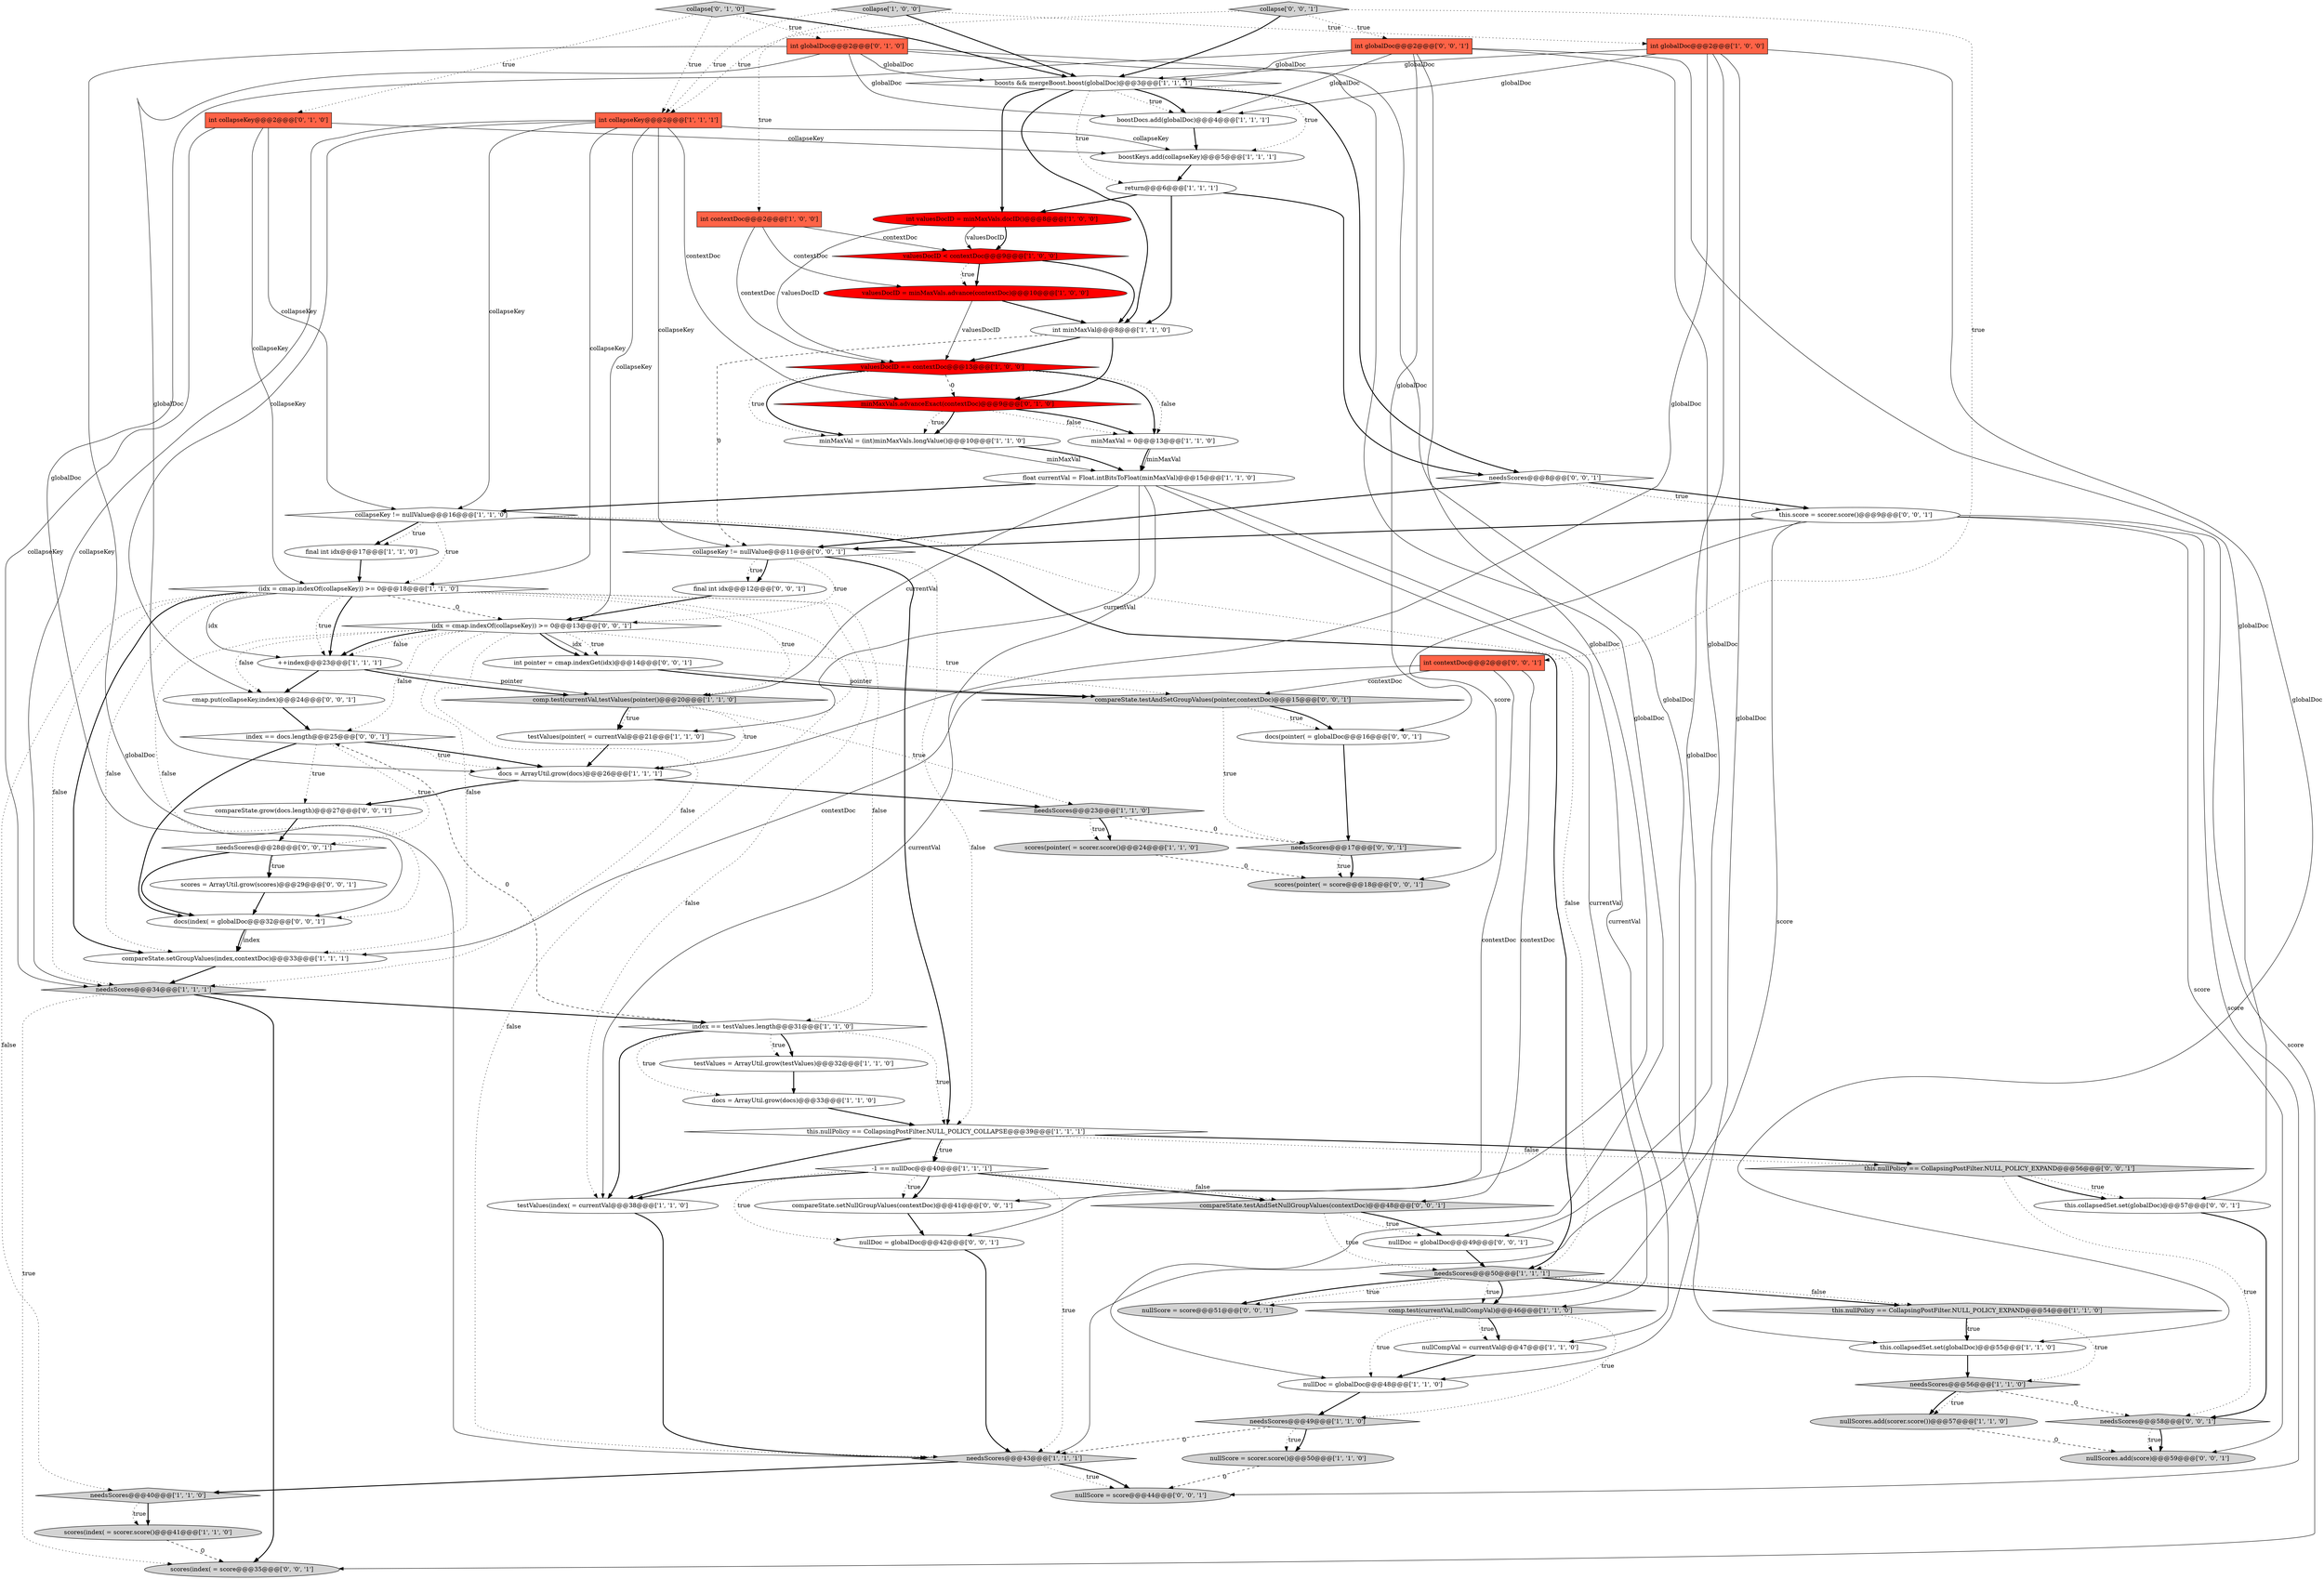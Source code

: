 digraph {
64 [style = filled, label = "cmap.put(collapseKey,index)@@@24@@@['0', '0', '1']", fillcolor = white, shape = ellipse image = "AAA0AAABBB3BBB"];
30 [style = filled, label = "++index@@@23@@@['1', '1', '1']", fillcolor = white, shape = ellipse image = "AAA0AAABBB1BBB"];
77 [style = filled, label = "nullDoc = globalDoc@@@42@@@['0', '0', '1']", fillcolor = white, shape = ellipse image = "AAA0AAABBB3BBB"];
18 [style = filled, label = "testValues = ArrayUtil.grow(testValues)@@@32@@@['1', '1', '0']", fillcolor = white, shape = ellipse image = "AAA0AAABBB1BBB"];
24 [style = filled, label = "testValues(index( = currentVal@@@38@@@['1', '1', '0']", fillcolor = white, shape = ellipse image = "AAA0AAABBB1BBB"];
65 [style = filled, label = "scores(pointer( = score@@@18@@@['0', '0', '1']", fillcolor = lightgray, shape = ellipse image = "AAA0AAABBB3BBB"];
57 [style = filled, label = "collapse['0', '0', '1']", fillcolor = lightgray, shape = diamond image = "AAA0AAABBB3BBB"];
8 [style = filled, label = "this.nullPolicy == CollapsingPostFilter.NULL_POLICY_EXPAND@@@54@@@['1', '1', '0']", fillcolor = lightgray, shape = diamond image = "AAA0AAABBB1BBB"];
72 [style = filled, label = "docs(index( = globalDoc@@@32@@@['0', '0', '1']", fillcolor = white, shape = ellipse image = "AAA0AAABBB3BBB"];
44 [style = filled, label = "collapseKey != nullValue@@@16@@@['1', '1', '0']", fillcolor = white, shape = diamond image = "AAA0AAABBB1BBB"];
7 [style = filled, label = "comp.test(currentVal,nullCompVal)@@@46@@@['1', '1', '0']", fillcolor = lightgray, shape = diamond image = "AAA0AAABBB1BBB"];
42 [style = filled, label = "needsScores@@@40@@@['1', '1', '0']", fillcolor = lightgray, shape = diamond image = "AAA0AAABBB1BBB"];
45 [style = filled, label = "boostDocs.add(globalDoc)@@@4@@@['1', '1', '1']", fillcolor = white, shape = ellipse image = "AAA0AAABBB1BBB"];
63 [style = filled, label = "this.nullPolicy == CollapsingPostFilter.NULL_POLICY_EXPAND@@@56@@@['0', '0', '1']", fillcolor = lightgray, shape = diamond image = "AAA0AAABBB3BBB"];
5 [style = filled, label = "this.collapsedSet.set(globalDoc)@@@55@@@['1', '1', '0']", fillcolor = white, shape = ellipse image = "AAA0AAABBB1BBB"];
25 [style = filled, label = "needsScores@@@49@@@['1', '1', '0']", fillcolor = lightgray, shape = diamond image = "AAA0AAABBB1BBB"];
27 [style = filled, label = "needsScores@@@23@@@['1', '1', '0']", fillcolor = lightgray, shape = diamond image = "AAA0AAABBB1BBB"];
43 [style = filled, label = "minMaxVal = 0@@@13@@@['1', '1', '0']", fillcolor = white, shape = ellipse image = "AAA0AAABBB1BBB"];
26 [style = filled, label = "needsScores@@@43@@@['1', '1', '1']", fillcolor = lightgray, shape = diamond image = "AAA0AAABBB1BBB"];
40 [style = filled, label = "int valuesDocID = minMaxVals.docID()@@@8@@@['1', '0', '0']", fillcolor = red, shape = ellipse image = "AAA1AAABBB1BBB"];
71 [style = filled, label = "docs(pointer( = globalDoc@@@16@@@['0', '0', '1']", fillcolor = white, shape = ellipse image = "AAA0AAABBB3BBB"];
31 [style = filled, label = "int minMaxVal@@@8@@@['1', '1', '0']", fillcolor = white, shape = ellipse image = "AAA0AAABBB1BBB"];
41 [style = filled, label = "-1 == nullDoc@@@40@@@['1', '1', '1']", fillcolor = white, shape = diamond image = "AAA0AAABBB1BBB"];
34 [style = filled, label = "return@@@6@@@['1', '1', '1']", fillcolor = white, shape = ellipse image = "AAA0AAABBB1BBB"];
60 [style = filled, label = "this.collapsedSet.set(globalDoc)@@@57@@@['0', '0', '1']", fillcolor = white, shape = ellipse image = "AAA0AAABBB3BBB"];
68 [style = filled, label = "scores = ArrayUtil.grow(scores)@@@29@@@['0', '0', '1']", fillcolor = white, shape = ellipse image = "AAA0AAABBB3BBB"];
75 [style = filled, label = "nullScores.add(score)@@@59@@@['0', '0', '1']", fillcolor = lightgray, shape = ellipse image = "AAA0AAABBB3BBB"];
76 [style = filled, label = "int contextDoc@@@2@@@['0', '0', '1']", fillcolor = tomato, shape = box image = "AAA0AAABBB3BBB"];
32 [style = filled, label = "scores(pointer( = scorer.score()@@@24@@@['1', '1', '0']", fillcolor = lightgray, shape = ellipse image = "AAA0AAABBB1BBB"];
16 [style = filled, label = "valuesDocID = minMaxVals.advance(contextDoc)@@@10@@@['1', '0', '0']", fillcolor = red, shape = ellipse image = "AAA1AAABBB1BBB"];
35 [style = filled, label = "nullDoc = globalDoc@@@48@@@['1', '1', '0']", fillcolor = white, shape = ellipse image = "AAA0AAABBB1BBB"];
17 [style = filled, label = "int collapseKey@@@2@@@['1', '1', '1']", fillcolor = tomato, shape = box image = "AAA0AAABBB1BBB"];
19 [style = filled, label = "index == testValues.length@@@31@@@['1', '1', '0']", fillcolor = white, shape = diamond image = "AAA0AAABBB1BBB"];
0 [style = filled, label = "docs = ArrayUtil.grow(docs)@@@33@@@['1', '1', '0']", fillcolor = white, shape = ellipse image = "AAA0AAABBB1BBB"];
22 [style = filled, label = "final int idx@@@17@@@['1', '1', '0']", fillcolor = white, shape = ellipse image = "AAA0AAABBB1BBB"];
46 [style = filled, label = "int globalDoc@@@2@@@['0', '1', '0']", fillcolor = tomato, shape = box image = "AAA0AAABBB2BBB"];
50 [style = filled, label = "compareState.grow(docs.length)@@@27@@@['0', '0', '1']", fillcolor = white, shape = ellipse image = "AAA0AAABBB3BBB"];
11 [style = filled, label = "int contextDoc@@@2@@@['1', '0', '0']", fillcolor = tomato, shape = box image = "AAA0AAABBB1BBB"];
37 [style = filled, label = "testValues(pointer( = currentVal@@@21@@@['1', '1', '0']", fillcolor = white, shape = ellipse image = "AAA0AAABBB1BBB"];
10 [style = filled, label = "this.nullPolicy == CollapsingPostFilter.NULL_POLICY_COLLAPSE@@@39@@@['1', '1', '1']", fillcolor = white, shape = diamond image = "AAA0AAABBB1BBB"];
13 [style = filled, label = "boostKeys.add(collapseKey)@@@5@@@['1', '1', '1']", fillcolor = white, shape = ellipse image = "AAA0AAABBB1BBB"];
23 [style = filled, label = "(idx = cmap.indexOf(collapseKey)) >= 0@@@18@@@['1', '1', '0']", fillcolor = white, shape = diamond image = "AAA0AAABBB1BBB"];
28 [style = filled, label = "valuesDocID < contextDoc@@@9@@@['1', '0', '0']", fillcolor = red, shape = diamond image = "AAA1AAABBB1BBB"];
69 [style = filled, label = "compareState.testAndSetGroupValues(pointer,contextDoc)@@@15@@@['0', '0', '1']", fillcolor = lightgray, shape = diamond image = "AAA0AAABBB3BBB"];
29 [style = filled, label = "float currentVal = Float.intBitsToFloat(minMaxVal)@@@15@@@['1', '1', '0']", fillcolor = white, shape = ellipse image = "AAA0AAABBB1BBB"];
4 [style = filled, label = "nullScore = scorer.score()@@@50@@@['1', '1', '0']", fillcolor = lightgray, shape = ellipse image = "AAA0AAABBB1BBB"];
20 [style = filled, label = "compareState.setGroupValues(index,contextDoc)@@@33@@@['1', '1', '1']", fillcolor = white, shape = ellipse image = "AAA0AAABBB1BBB"];
73 [style = filled, label = "nullScore = score@@@44@@@['0', '0', '1']", fillcolor = lightgray, shape = ellipse image = "AAA0AAABBB3BBB"];
38 [style = filled, label = "nullCompVal = currentVal@@@47@@@['1', '1', '0']", fillcolor = white, shape = ellipse image = "AAA0AAABBB1BBB"];
6 [style = filled, label = "valuesDocID == contextDoc@@@13@@@['1', '0', '0']", fillcolor = red, shape = diamond image = "AAA1AAABBB1BBB"];
39 [style = filled, label = "nullScores.add(scorer.score())@@@57@@@['1', '1', '0']", fillcolor = lightgray, shape = ellipse image = "AAA0AAABBB1BBB"];
48 [style = filled, label = "collapse['0', '1', '0']", fillcolor = lightgray, shape = diamond image = "AAA0AAABBB2BBB"];
33 [style = filled, label = "needsScores@@@34@@@['1', '1', '1']", fillcolor = lightgray, shape = diamond image = "AAA0AAABBB1BBB"];
47 [style = filled, label = "int collapseKey@@@2@@@['0', '1', '0']", fillcolor = tomato, shape = box image = "AAA0AAABBB2BBB"];
52 [style = filled, label = "needsScores@@@28@@@['0', '0', '1']", fillcolor = white, shape = diamond image = "AAA0AAABBB3BBB"];
66 [style = filled, label = "needsScores@@@8@@@['0', '0', '1']", fillcolor = white, shape = diamond image = "AAA0AAABBB3BBB"];
74 [style = filled, label = "compareState.testAndSetNullGroupValues(contextDoc)@@@48@@@['0', '0', '1']", fillcolor = lightgray, shape = diamond image = "AAA0AAABBB3BBB"];
67 [style = filled, label = "collapseKey != nullValue@@@11@@@['0', '0', '1']", fillcolor = white, shape = diamond image = "AAA0AAABBB3BBB"];
49 [style = filled, label = "minMaxVals.advanceExact(contextDoc)@@@9@@@['0', '1', '0']", fillcolor = red, shape = diamond image = "AAA1AAABBB2BBB"];
59 [style = filled, label = "nullDoc = globalDoc@@@49@@@['0', '0', '1']", fillcolor = white, shape = ellipse image = "AAA0AAABBB3BBB"];
62 [style = filled, label = "compareState.setNullGroupValues(contextDoc)@@@41@@@['0', '0', '1']", fillcolor = white, shape = ellipse image = "AAA0AAABBB3BBB"];
21 [style = filled, label = "scores(index( = scorer.score()@@@41@@@['1', '1', '0']", fillcolor = lightgray, shape = ellipse image = "AAA0AAABBB1BBB"];
51 [style = filled, label = "index == docs.length@@@25@@@['0', '0', '1']", fillcolor = white, shape = diamond image = "AAA0AAABBB3BBB"];
70 [style = filled, label = "needsScores@@@58@@@['0', '0', '1']", fillcolor = lightgray, shape = diamond image = "AAA0AAABBB3BBB"];
54 [style = filled, label = "nullScore = score@@@51@@@['0', '0', '1']", fillcolor = lightgray, shape = ellipse image = "AAA0AAABBB3BBB"];
56 [style = filled, label = "(idx = cmap.indexOf(collapseKey)) >= 0@@@13@@@['0', '0', '1']", fillcolor = white, shape = diamond image = "AAA0AAABBB3BBB"];
9 [style = filled, label = "boosts && mergeBoost.boost(globalDoc)@@@3@@@['1', '1', '1']", fillcolor = white, shape = diamond image = "AAA0AAABBB1BBB"];
53 [style = filled, label = "int pointer = cmap.indexGet(idx)@@@14@@@['0', '0', '1']", fillcolor = white, shape = ellipse image = "AAA0AAABBB3BBB"];
58 [style = filled, label = "int globalDoc@@@2@@@['0', '0', '1']", fillcolor = tomato, shape = box image = "AAA0AAABBB3BBB"];
61 [style = filled, label = "scores(index( = score@@@35@@@['0', '0', '1']", fillcolor = lightgray, shape = ellipse image = "AAA0AAABBB3BBB"];
3 [style = filled, label = "needsScores@@@56@@@['1', '1', '0']", fillcolor = lightgray, shape = diamond image = "AAA0AAABBB1BBB"];
15 [style = filled, label = "docs = ArrayUtil.grow(docs)@@@26@@@['1', '1', '1']", fillcolor = white, shape = ellipse image = "AAA0AAABBB1BBB"];
78 [style = filled, label = "final int idx@@@12@@@['0', '0', '1']", fillcolor = white, shape = ellipse image = "AAA0AAABBB3BBB"];
79 [style = filled, label = "needsScores@@@17@@@['0', '0', '1']", fillcolor = lightgray, shape = diamond image = "AAA0AAABBB3BBB"];
1 [style = filled, label = "int globalDoc@@@2@@@['1', '0', '0']", fillcolor = tomato, shape = box image = "AAA0AAABBB1BBB"];
2 [style = filled, label = "minMaxVal = (int)minMaxVals.longValue()@@@10@@@['1', '1', '0']", fillcolor = white, shape = ellipse image = "AAA0AAABBB1BBB"];
14 [style = filled, label = "needsScores@@@50@@@['1', '1', '1']", fillcolor = lightgray, shape = diamond image = "AAA0AAABBB1BBB"];
36 [style = filled, label = "collapse['1', '0', '0']", fillcolor = lightgray, shape = diamond image = "AAA0AAABBB1BBB"];
55 [style = filled, label = "this.score = scorer.score()@@@9@@@['0', '0', '1']", fillcolor = white, shape = ellipse image = "AAA0AAABBB3BBB"];
12 [style = filled, label = "comp.test(currentVal,testValues(pointer()@@@20@@@['1', '1', '0']", fillcolor = lightgray, shape = diamond image = "AAA0AAABBB1BBB"];
19->10 [style = dotted, label="true"];
76->20 [style = solid, label="contextDoc"];
5->3 [style = bold, label=""];
6->43 [style = bold, label=""];
29->37 [style = solid, label="currentVal"];
27->32 [style = dotted, label="true"];
27->32 [style = bold, label=""];
53->69 [style = bold, label=""];
56->30 [style = bold, label=""];
23->30 [style = solid, label="idx"];
46->9 [style = solid, label="globalDoc"];
64->51 [style = bold, label=""];
10->24 [style = bold, label=""];
25->4 [style = dotted, label="true"];
4->73 [style = dashed, label="0"];
28->16 [style = dotted, label="true"];
12->15 [style = dotted, label="true"];
23->42 [style = dotted, label="false"];
70->75 [style = dotted, label="true"];
37->15 [style = bold, label=""];
67->10 [style = dotted, label="false"];
10->41 [style = bold, label=""];
76->69 [style = solid, label="contextDoc"];
41->74 [style = bold, label=""];
49->2 [style = dotted, label="true"];
72->20 [style = solid, label="index"];
49->43 [style = dotted, label="false"];
14->7 [style = bold, label=""];
19->24 [style = bold, label=""];
36->11 [style = dotted, label="true"];
52->68 [style = bold, label=""];
62->77 [style = bold, label=""];
46->15 [style = solid, label="globalDoc"];
58->71 [style = solid, label="globalDoc"];
31->6 [style = bold, label=""];
27->79 [style = dashed, label="0"];
51->52 [style = dotted, label="true"];
14->7 [style = dotted, label="true"];
23->33 [style = dotted, label="false"];
55->61 [style = solid, label="score"];
29->44 [style = bold, label=""];
58->77 [style = solid, label="globalDoc"];
43->29 [style = bold, label=""];
3->39 [style = bold, label=""];
3->70 [style = dashed, label="0"];
42->21 [style = bold, label=""];
56->51 [style = dotted, label="false"];
1->5 [style = solid, label="globalDoc"];
40->28 [style = solid, label="valuesDocID"];
17->56 [style = solid, label="collapseKey"];
55->75 [style = solid, label="score"];
51->15 [style = dotted, label="true"];
30->12 [style = solid, label="pointer"];
18->0 [style = bold, label=""];
55->65 [style = solid, label="score"];
56->53 [style = bold, label=""];
58->59 [style = solid, label="globalDoc"];
74->59 [style = bold, label=""];
10->63 [style = dotted, label="false"];
41->62 [style = dotted, label="true"];
74->59 [style = dotted, label="true"];
9->40 [style = bold, label=""];
13->34 [style = bold, label=""];
26->42 [style = bold, label=""];
19->18 [style = bold, label=""];
36->9 [style = bold, label=""];
56->30 [style = dotted, label="false"];
23->30 [style = bold, label=""];
68->72 [style = bold, label=""];
47->13 [style = solid, label="collapseKey"];
66->67 [style = bold, label=""];
15->50 [style = bold, label=""];
60->70 [style = bold, label=""];
71->79 [style = bold, label=""];
23->24 [style = dotted, label="false"];
57->76 [style = dotted, label="true"];
34->31 [style = bold, label=""];
1->45 [style = solid, label="globalDoc"];
17->44 [style = solid, label="collapseKey"];
72->20 [style = bold, label=""];
33->61 [style = dotted, label="true"];
31->67 [style = dashed, label="0"];
52->68 [style = dotted, label="true"];
22->23 [style = bold, label=""];
56->64 [style = dotted, label="false"];
12->37 [style = bold, label=""];
48->46 [style = dotted, label="true"];
69->71 [style = dotted, label="true"];
6->43 [style = dotted, label="false"];
6->2 [style = bold, label=""];
55->54 [style = solid, label="score"];
6->49 [style = dashed, label="0"];
12->27 [style = dotted, label="true"];
46->35 [style = solid, label="globalDoc"];
46->26 [style = solid, label="globalDoc"];
67->78 [style = dotted, label="true"];
11->28 [style = solid, label="contextDoc"];
41->74 [style = dotted, label="false"];
63->70 [style = dotted, label="true"];
48->47 [style = dotted, label="true"];
19->51 [style = dashed, label="0"];
19->0 [style = dotted, label="true"];
70->75 [style = bold, label=""];
9->13 [style = dotted, label="true"];
21->61 [style = dashed, label="0"];
56->69 [style = dotted, label="true"];
44->23 [style = dotted, label="true"];
47->23 [style = solid, label="collapseKey"];
7->35 [style = dotted, label="true"];
74->14 [style = dotted, label="true"];
14->8 [style = bold, label=""];
44->22 [style = bold, label=""];
38->35 [style = bold, label=""];
57->17 [style = dotted, label="true"];
67->10 [style = bold, label=""];
12->37 [style = dotted, label="true"];
23->20 [style = bold, label=""];
58->9 [style = solid, label="globalDoc"];
34->40 [style = bold, label=""];
9->66 [style = bold, label=""];
58->72 [style = solid, label="globalDoc"];
25->26 [style = dashed, label="0"];
9->31 [style = bold, label=""];
28->31 [style = bold, label=""];
53->69 [style = solid, label="pointer"];
19->18 [style = dotted, label="true"];
23->56 [style = dashed, label="0"];
10->41 [style = dotted, label="true"];
31->49 [style = bold, label=""];
67->78 [style = bold, label=""];
51->72 [style = bold, label=""];
44->14 [style = bold, label=""];
17->13 [style = solid, label="collapseKey"];
16->6 [style = solid, label="valuesDocID"];
8->3 [style = dotted, label="true"];
79->65 [style = bold, label=""];
44->14 [style = dotted, label="false"];
63->60 [style = dotted, label="true"];
35->25 [style = bold, label=""];
26->73 [style = dotted, label="true"];
56->72 [style = dotted, label="false"];
57->58 [style = dotted, label="true"];
24->26 [style = bold, label=""];
30->12 [style = bold, label=""];
6->2 [style = dotted, label="true"];
30->64 [style = bold, label=""];
77->26 [style = bold, label=""];
76->74 [style = solid, label="contextDoc"];
55->73 [style = solid, label="score"];
44->22 [style = dotted, label="true"];
63->60 [style = bold, label=""];
29->24 [style = solid, label="currentVal"];
9->45 [style = dotted, label="true"];
14->8 [style = dotted, label="false"];
66->55 [style = bold, label=""];
16->31 [style = bold, label=""];
76->62 [style = solid, label="contextDoc"];
11->16 [style = solid, label="contextDoc"];
1->9 [style = solid, label="globalDoc"];
56->20 [style = dotted, label="false"];
14->54 [style = dotted, label="true"];
57->9 [style = bold, label=""];
49->2 [style = bold, label=""];
55->67 [style = bold, label=""];
46->45 [style = solid, label="globalDoc"];
17->64 [style = solid, label="collapseKey"];
29->7 [style = solid, label="currentVal"];
33->19 [style = bold, label=""];
41->62 [style = bold, label=""];
59->14 [style = bold, label=""];
2->29 [style = solid, label="minMaxVal"];
41->77 [style = dotted, label="true"];
39->75 [style = dashed, label="0"];
33->61 [style = bold, label=""];
36->1 [style = dotted, label="true"];
34->66 [style = bold, label=""];
26->73 [style = bold, label=""];
1->26 [style = solid, label="globalDoc"];
41->24 [style = bold, label=""];
17->49 [style = solid, label="contextDoc"];
46->5 [style = solid, label="globalDoc"];
25->4 [style = bold, label=""];
23->30 [style = dotted, label="true"];
48->9 [style = bold, label=""];
52->72 [style = bold, label=""];
10->63 [style = bold, label=""];
69->79 [style = dotted, label="true"];
45->13 [style = bold, label=""];
23->26 [style = dotted, label="false"];
40->28 [style = bold, label=""];
29->38 [style = solid, label="currentVal"];
32->65 [style = dashed, label="0"];
28->16 [style = bold, label=""];
7->38 [style = dotted, label="true"];
49->43 [style = bold, label=""];
50->52 [style = bold, label=""];
56->53 [style = solid, label="idx"];
58->45 [style = solid, label="globalDoc"];
20->33 [style = bold, label=""];
1->15 [style = solid, label="globalDoc"];
58->60 [style = solid, label="globalDoc"];
23->19 [style = dotted, label="false"];
41->26 [style = dotted, label="true"];
14->54 [style = bold, label=""];
7->38 [style = bold, label=""];
0->10 [style = bold, label=""];
47->44 [style = solid, label="collapseKey"];
67->56 [style = dotted, label="true"];
69->71 [style = bold, label=""];
8->5 [style = bold, label=""];
1->35 [style = solid, label="globalDoc"];
9->34 [style = dotted, label="true"];
8->5 [style = dotted, label="true"];
3->39 [style = dotted, label="true"];
36->17 [style = dotted, label="true"];
9->45 [style = bold, label=""];
56->53 [style = dotted, label="true"];
56->33 [style = dotted, label="false"];
7->25 [style = dotted, label="true"];
47->33 [style = solid, label="collapseKey"];
23->20 [style = dotted, label="false"];
40->6 [style = solid, label="valuesDocID"];
78->56 [style = bold, label=""];
51->15 [style = bold, label=""];
51->50 [style = dotted, label="true"];
43->29 [style = solid, label="minMaxVal"];
17->67 [style = solid, label="collapseKey"];
23->12 [style = dotted, label="true"];
2->29 [style = bold, label=""];
42->21 [style = dotted, label="true"];
29->12 [style = solid, label="currentVal"];
79->65 [style = dotted, label="true"];
15->27 [style = bold, label=""];
48->17 [style = dotted, label="true"];
11->6 [style = solid, label="contextDoc"];
17->23 [style = solid, label="collapseKey"];
17->33 [style = solid, label="collapseKey"];
66->55 [style = dotted, label="true"];
}
